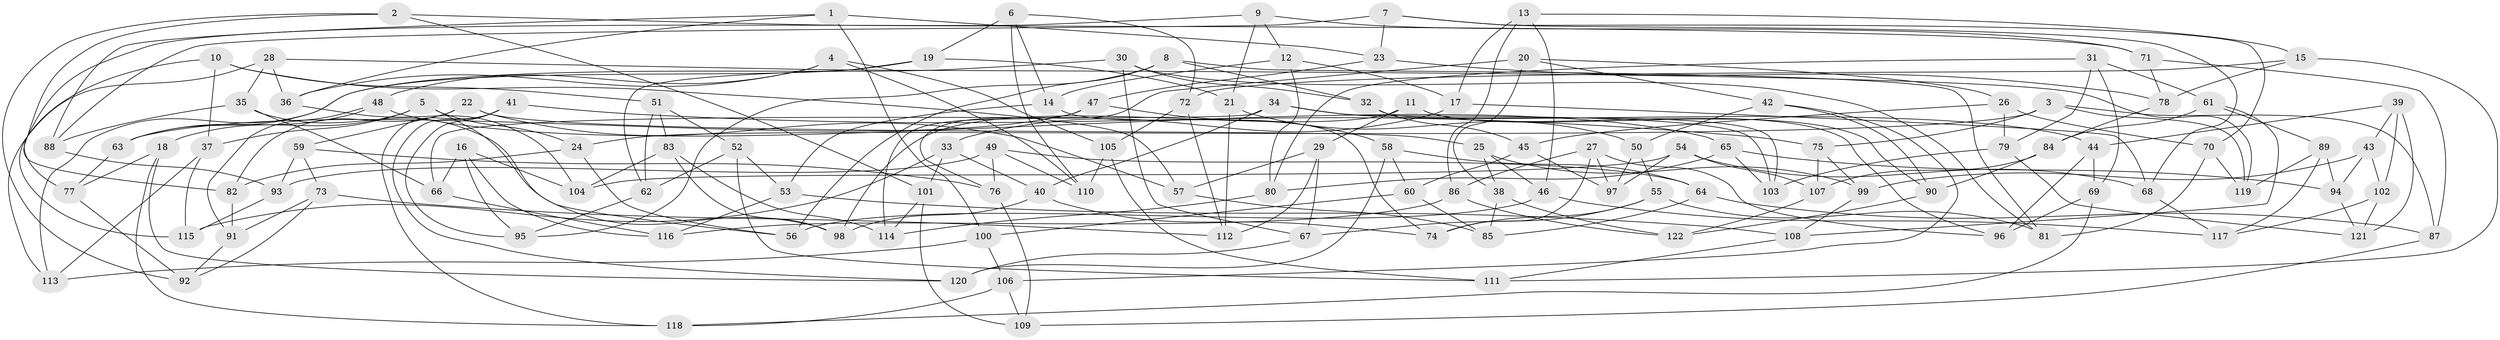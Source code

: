 // Generated by graph-tools (version 1.1) at 2025/03/03/09/25 03:03:05]
// undirected, 122 vertices, 244 edges
graph export_dot {
graph [start="1"]
  node [color=gray90,style=filled];
  1;
  2;
  3;
  4;
  5;
  6;
  7;
  8;
  9;
  10;
  11;
  12;
  13;
  14;
  15;
  16;
  17;
  18;
  19;
  20;
  21;
  22;
  23;
  24;
  25;
  26;
  27;
  28;
  29;
  30;
  31;
  32;
  33;
  34;
  35;
  36;
  37;
  38;
  39;
  40;
  41;
  42;
  43;
  44;
  45;
  46;
  47;
  48;
  49;
  50;
  51;
  52;
  53;
  54;
  55;
  56;
  57;
  58;
  59;
  60;
  61;
  62;
  63;
  64;
  65;
  66;
  67;
  68;
  69;
  70;
  71;
  72;
  73;
  74;
  75;
  76;
  77;
  78;
  79;
  80;
  81;
  82;
  83;
  84;
  85;
  86;
  87;
  88;
  89;
  90;
  91;
  92;
  93;
  94;
  95;
  96;
  97;
  98;
  99;
  100;
  101;
  102;
  103;
  104;
  105;
  106;
  107;
  108;
  109;
  110;
  111;
  112;
  113;
  114;
  115;
  116;
  117;
  118;
  119;
  120;
  121;
  122;
  1 -- 23;
  1 -- 100;
  1 -- 88;
  1 -- 36;
  2 -- 82;
  2 -- 71;
  2 -- 101;
  2 -- 92;
  3 -- 119;
  3 -- 75;
  3 -- 24;
  3 -- 87;
  4 -- 36;
  4 -- 48;
  4 -- 110;
  4 -- 105;
  5 -- 24;
  5 -- 18;
  5 -- 56;
  5 -- 37;
  6 -- 110;
  6 -- 72;
  6 -- 19;
  6 -- 14;
  7 -- 68;
  7 -- 70;
  7 -- 88;
  7 -- 23;
  8 -- 32;
  8 -- 56;
  8 -- 81;
  8 -- 95;
  9 -- 12;
  9 -- 71;
  9 -- 21;
  9 -- 77;
  10 -- 37;
  10 -- 57;
  10 -- 51;
  10 -- 115;
  11 -- 90;
  11 -- 98;
  11 -- 96;
  11 -- 29;
  12 -- 80;
  12 -- 14;
  12 -- 17;
  13 -- 17;
  13 -- 86;
  13 -- 46;
  13 -- 15;
  14 -- 53;
  14 -- 74;
  15 -- 78;
  15 -- 72;
  15 -- 111;
  16 -- 116;
  16 -- 104;
  16 -- 95;
  16 -- 66;
  17 -- 33;
  17 -- 68;
  18 -- 120;
  18 -- 77;
  18 -- 118;
  19 -- 63;
  19 -- 62;
  19 -- 21;
  20 -- 76;
  20 -- 26;
  20 -- 42;
  20 -- 38;
  21 -- 112;
  21 -- 50;
  22 -- 59;
  22 -- 57;
  22 -- 25;
  22 -- 82;
  23 -- 78;
  23 -- 47;
  24 -- 56;
  24 -- 82;
  25 -- 38;
  25 -- 46;
  25 -- 99;
  26 -- 79;
  26 -- 70;
  26 -- 45;
  27 -- 86;
  27 -- 97;
  27 -- 74;
  27 -- 96;
  28 -- 113;
  28 -- 36;
  28 -- 119;
  28 -- 35;
  29 -- 67;
  29 -- 57;
  29 -- 112;
  30 -- 67;
  30 -- 81;
  30 -- 113;
  30 -- 32;
  31 -- 69;
  31 -- 80;
  31 -- 79;
  31 -- 61;
  32 -- 103;
  32 -- 45;
  33 -- 40;
  33 -- 115;
  33 -- 101;
  34 -- 103;
  34 -- 40;
  34 -- 66;
  34 -- 44;
  35 -- 88;
  35 -- 66;
  35 -- 98;
  36 -- 104;
  37 -- 113;
  37 -- 115;
  38 -- 122;
  38 -- 85;
  39 -- 102;
  39 -- 121;
  39 -- 44;
  39 -- 43;
  40 -- 98;
  40 -- 74;
  41 -- 75;
  41 -- 118;
  41 -- 95;
  41 -- 120;
  42 -- 50;
  42 -- 90;
  42 -- 106;
  43 -- 94;
  43 -- 99;
  43 -- 102;
  44 -- 69;
  44 -- 96;
  45 -- 97;
  45 -- 60;
  46 -- 117;
  46 -- 56;
  47 -- 63;
  47 -- 58;
  47 -- 114;
  48 -- 65;
  48 -- 91;
  48 -- 63;
  49 -- 64;
  49 -- 93;
  49 -- 76;
  49 -- 110;
  50 -- 55;
  50 -- 97;
  51 -- 83;
  51 -- 52;
  51 -- 62;
  52 -- 111;
  52 -- 62;
  52 -- 53;
  53 -- 116;
  53 -- 108;
  54 -- 104;
  54 -- 97;
  54 -- 107;
  54 -- 68;
  55 -- 67;
  55 -- 81;
  55 -- 74;
  57 -- 85;
  58 -- 60;
  58 -- 120;
  58 -- 64;
  59 -- 93;
  59 -- 76;
  59 -- 73;
  60 -- 85;
  60 -- 100;
  61 -- 108;
  61 -- 84;
  61 -- 89;
  62 -- 95;
  63 -- 77;
  64 -- 85;
  64 -- 87;
  65 -- 80;
  65 -- 94;
  65 -- 103;
  66 -- 116;
  67 -- 120;
  68 -- 117;
  69 -- 118;
  69 -- 96;
  70 -- 81;
  70 -- 119;
  71 -- 87;
  71 -- 78;
  72 -- 112;
  72 -- 105;
  73 -- 112;
  73 -- 91;
  73 -- 92;
  75 -- 107;
  75 -- 99;
  76 -- 109;
  77 -- 92;
  78 -- 84;
  79 -- 121;
  79 -- 103;
  80 -- 114;
  82 -- 91;
  83 -- 114;
  83 -- 98;
  83 -- 104;
  84 -- 107;
  84 -- 90;
  86 -- 122;
  86 -- 116;
  87 -- 109;
  88 -- 93;
  89 -- 117;
  89 -- 119;
  89 -- 94;
  90 -- 122;
  91 -- 92;
  93 -- 115;
  94 -- 121;
  99 -- 108;
  100 -- 106;
  100 -- 113;
  101 -- 114;
  101 -- 109;
  102 -- 121;
  102 -- 117;
  105 -- 111;
  105 -- 110;
  106 -- 109;
  106 -- 118;
  107 -- 122;
  108 -- 111;
}
